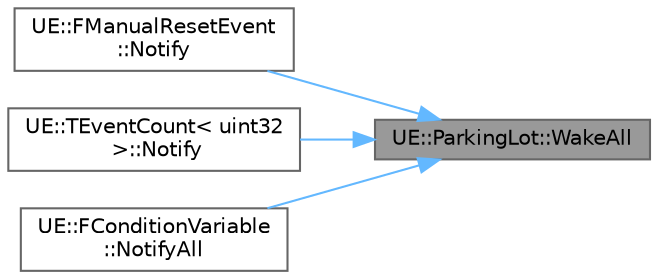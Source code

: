 digraph "UE::ParkingLot::WakeAll"
{
 // INTERACTIVE_SVG=YES
 // LATEX_PDF_SIZE
  bgcolor="transparent";
  edge [fontname=Helvetica,fontsize=10,labelfontname=Helvetica,labelfontsize=10];
  node [fontname=Helvetica,fontsize=10,shape=box,height=0.2,width=0.4];
  rankdir="RL";
  Node1 [id="Node000001",label="UE::ParkingLot::WakeAll",height=0.2,width=0.4,color="gray40", fillcolor="grey60", style="filled", fontcolor="black",tooltip="Wake all threads from the queue of threads waiting on the address."];
  Node1 -> Node2 [id="edge1_Node000001_Node000002",dir="back",color="steelblue1",style="solid",tooltip=" "];
  Node2 [id="Node000002",label="UE::FManualResetEvent\l::Notify",height=0.2,width=0.4,color="grey40", fillcolor="white", style="filled",URL="$d1/d83/classUE_1_1FManualResetEvent.html#a33a69a8c1a990ade9f296b4d13e3b279",tooltip="Notifies all waiting threads and leaves the event notified until the next call to Reset()."];
  Node1 -> Node3 [id="edge2_Node000001_Node000003",dir="back",color="steelblue1",style="solid",tooltip=" "];
  Node3 [id="Node000003",label="UE::TEventCount\< uint32\l \>::Notify",height=0.2,width=0.4,color="grey40", fillcolor="white", style="filled",URL="$db/dde/classUE_1_1TEventCount.html#ab6d48619d2be9912875c42a8789e4e59",tooltip=" "];
  Node1 -> Node4 [id="edge3_Node000001_Node000004",dir="back",color="steelblue1",style="solid",tooltip=" "];
  Node4 [id="Node000004",label="UE::FConditionVariable\l::NotifyAll",height=0.2,width=0.4,color="grey40", fillcolor="white", style="filled",URL="$d2/dd0/classUE_1_1FConditionVariable.html#a8b20bde50e71d22ec78b8f63c75fb2ab",tooltip=" "];
}
